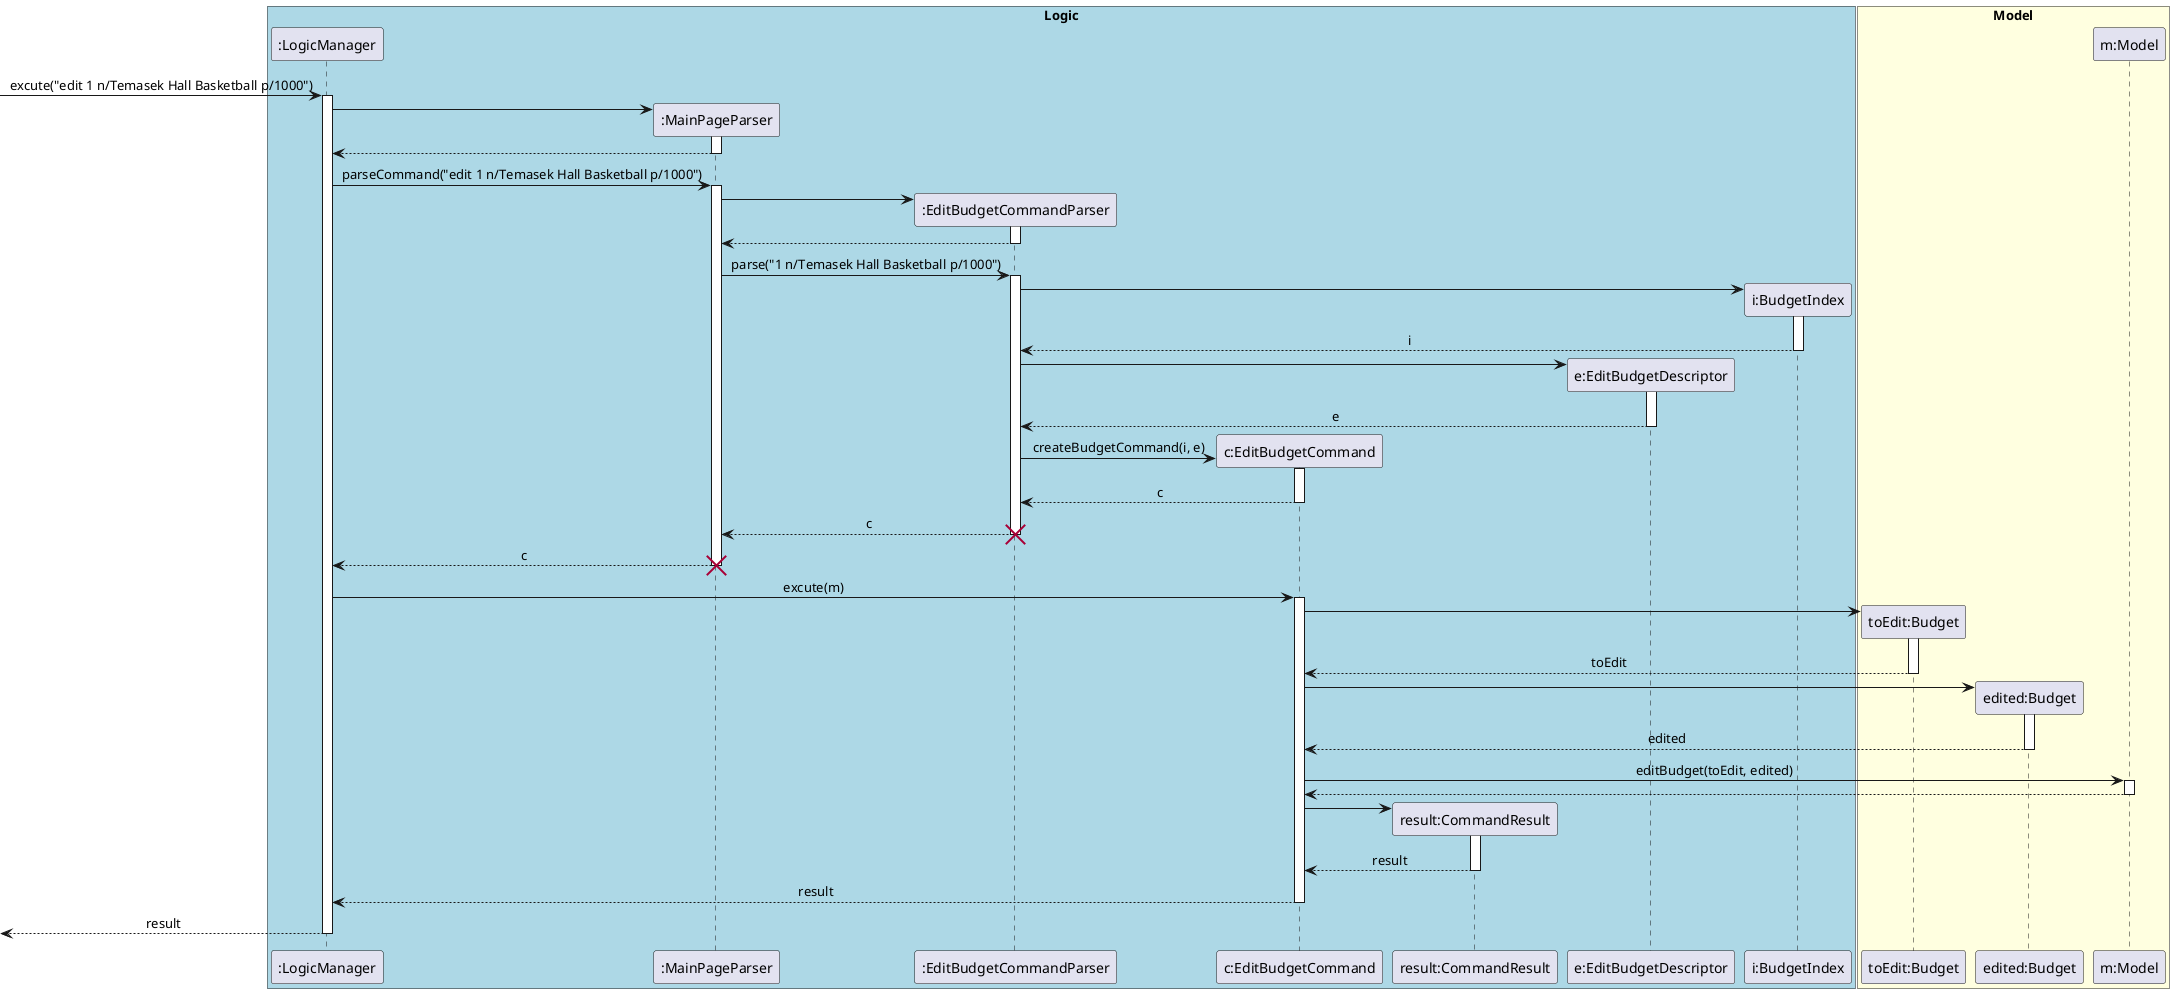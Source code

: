 @startuml
skinparam Sequence {
    MessageAlign center
}
box "Logic" #LightBlue
participant ":LogicManager" as LM
participant ":MainPageParser" as MPP
participant ":EditBudgetCommandParser" as EBCP
participant "c:EditBudgetCommand" as EBC
participant "result:CommandResult" as CR
participant "e:EditBudgetDescriptor" as EBD
participant "i:BudgetIndex" as BI
end box

box "Model" #LightYellow
participant "toEdit:Budget" as toEditBudget
participant "edited:Budget" as editedBudget
participant "m:Model" as M
end box

[-> LM : excute("edit 1 n/Temasek Hall Basketball p/1000")
activate LM
create MPP
LM -> MPP
activate MPP
LM <-- MPP
deactivate MPP
LM -> MPP : parseCommand("edit 1 n/Temasek Hall Basketball p/1000")
activate MPP

create EBCP
MPP -> EBCP
activate EBCP
MPP <-- EBCP
deactivate EBCP
MPP -> EBCP : parse("1 n/Temasek Hall Basketball p/1000")
activate EBCP

create BI
EBCP -> BI
activate BI
EBCP <-- BI : i
deactivate BI

create EBD
EBCP -> EBD
activate EBD
EBCP <-- EBD : e
deactivate EBD

create EBC
EBCP -> EBC : createBudgetCommand(i, e)
activate EBC
EBCP <-- EBC : c
deactivate EBC
MPP <-- EBCP : c

destroy EBCP

deactivate EBCP
LM <-- MPP : c
deactivate MPP
destroy MPP

LM -> EBC: excute(m)

activate EBC
create toEditBudget
EBC -> toEditBudget
activate toEditBudget
EBC <-- toEditBudget : toEdit
deactivate toEditBudget

create editedBudget
EBC -> editedBudget
activate editedBudget
EBC <-- editedBudget : edited
deactivate editedBudget

EBC -> M : editBudget(toEdit, edited)
activate M
EBC <-- M
deactivate M

create CR
EBC -> CR
activate CR
EBC <-- CR : result
deactivate CR

LM <-- EBC: result
deactivate EBC
[<-- LM: result
deactivate LM

@enduml
